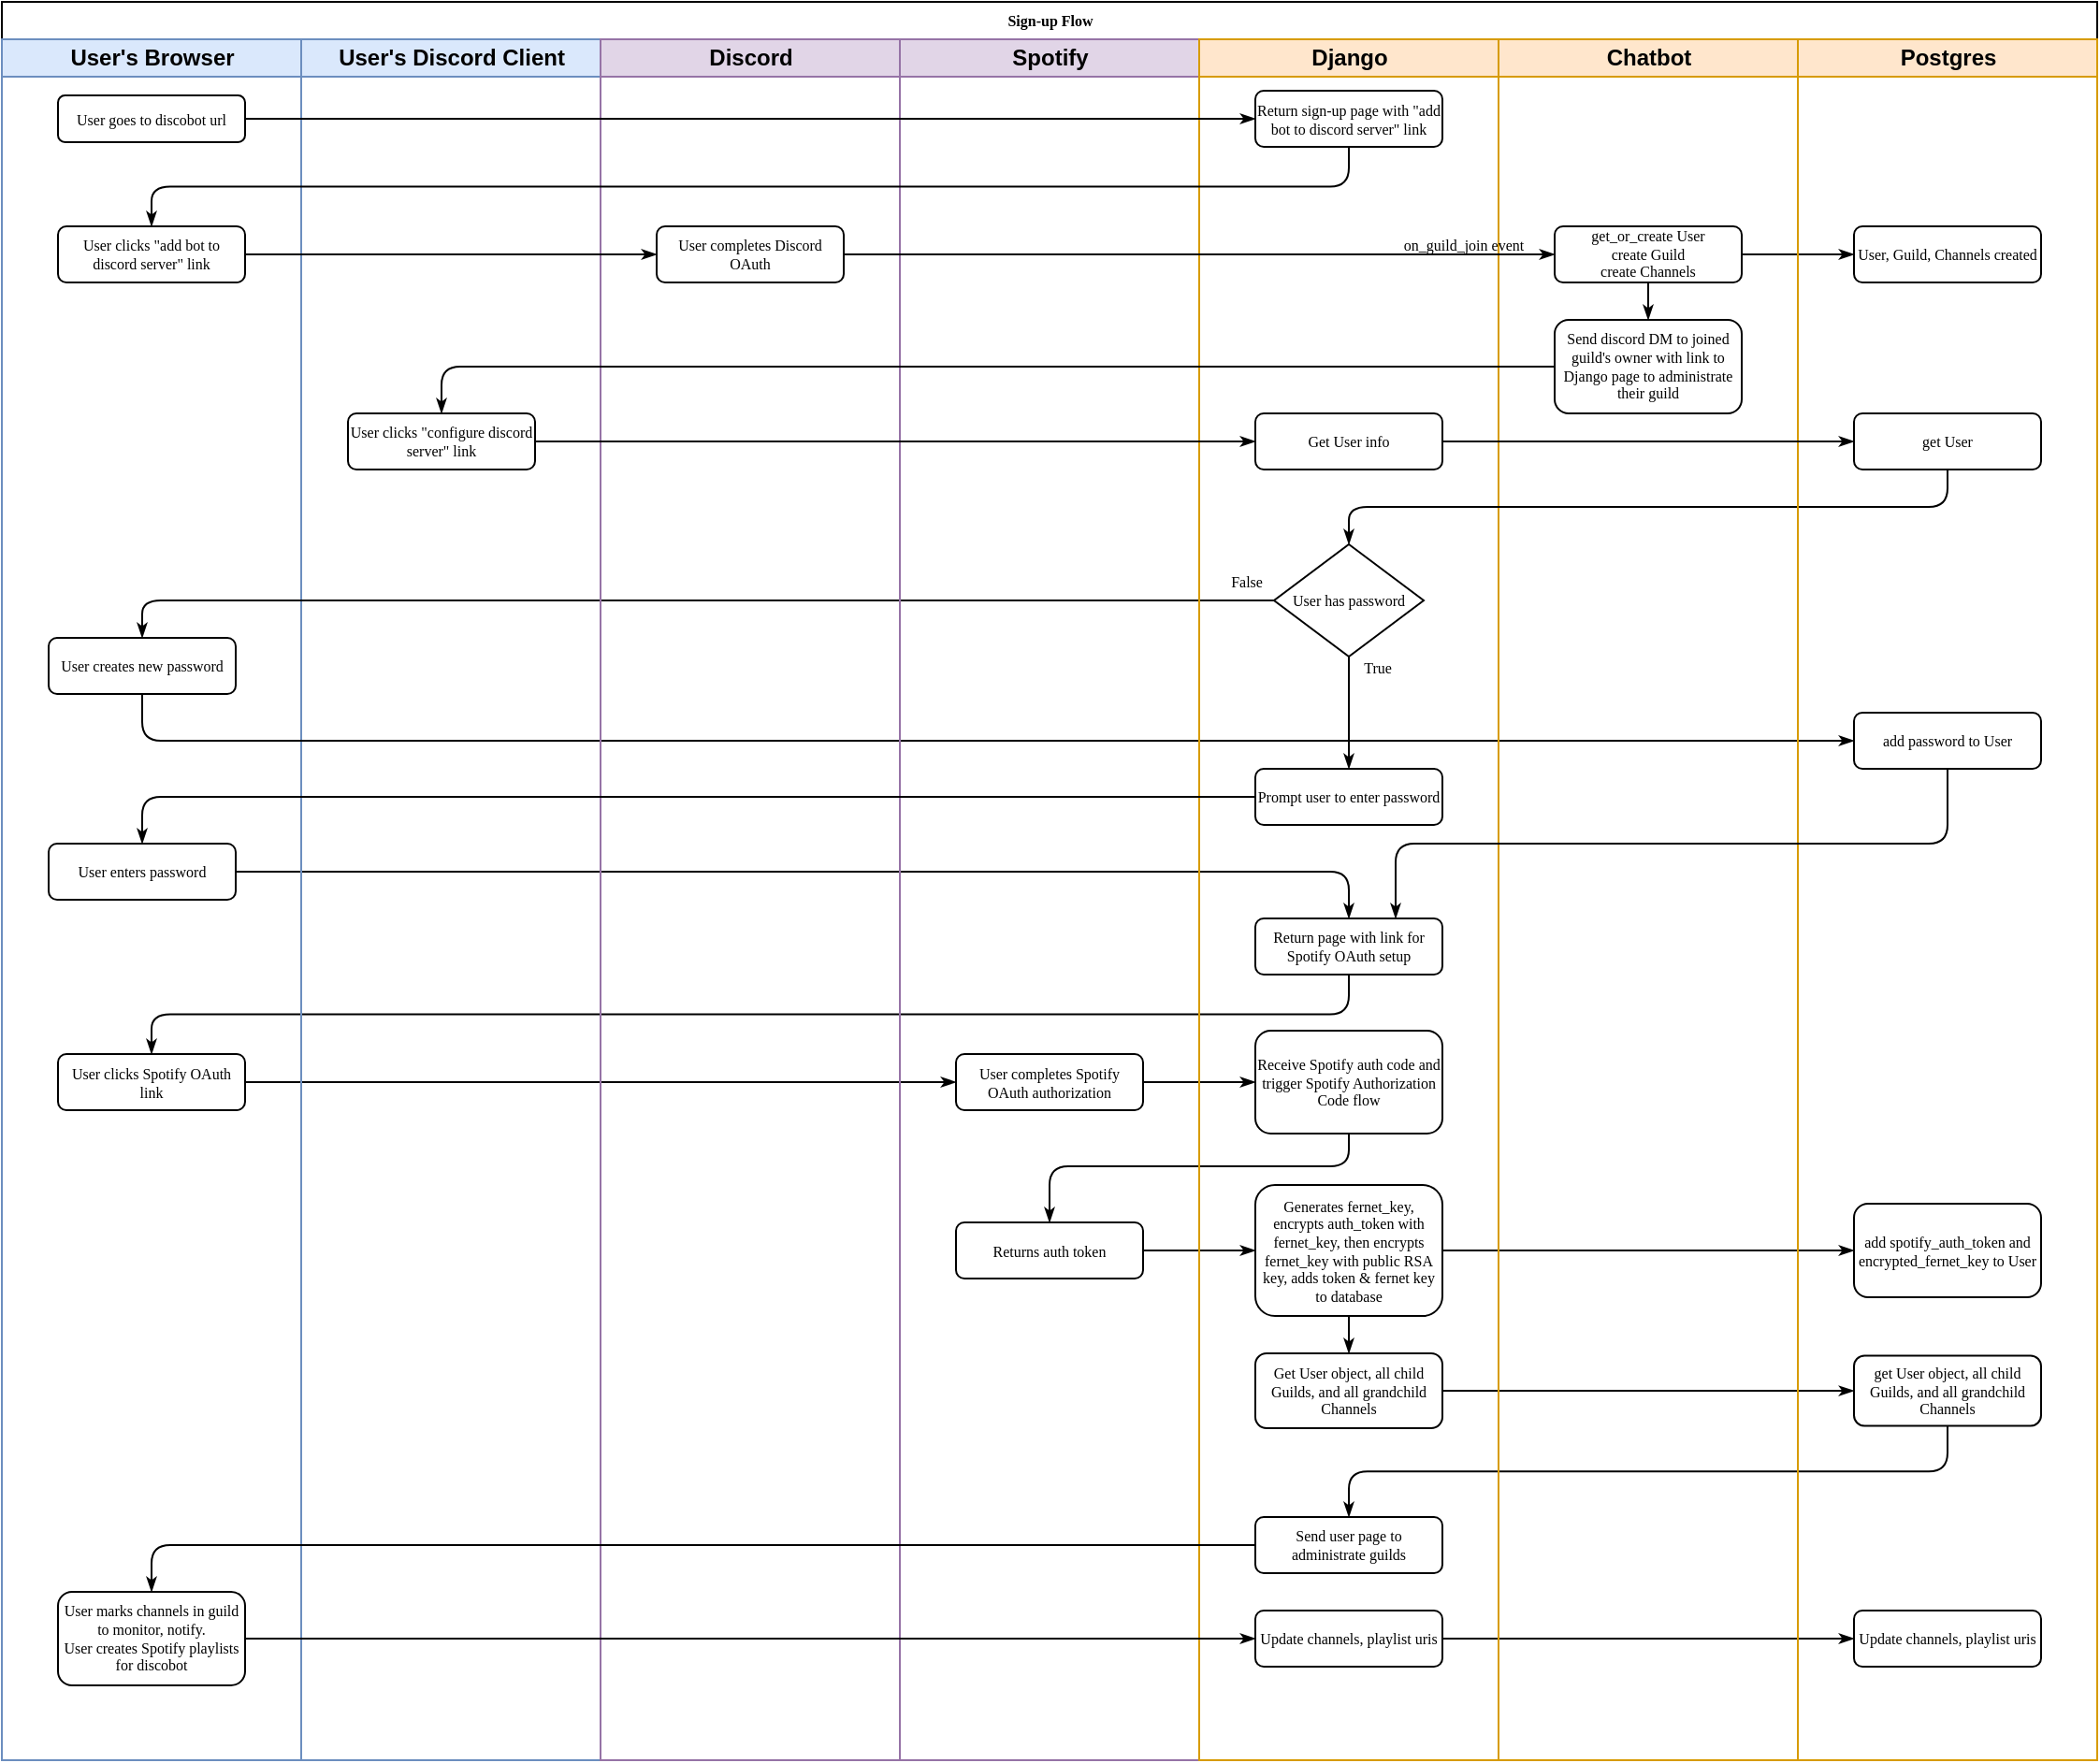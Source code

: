 <mxfile version="14.5.3" type="device"><diagram name="Page-1" id="74e2e168-ea6b-b213-b513-2b3c1d86103e"><mxGraphModel dx="1125" dy="646" grid="1" gridSize="10" guides="1" tooltips="1" connect="1" arrows="1" fold="1" page="1" pageScale="1" pageWidth="1100" pageHeight="850" background="#ffffff" math="0" shadow="0"><root><mxCell id="0"/><mxCell id="1" parent="0"/><mxCell id="77e6c97f196da883-1" value="Sign-up Flow" style="swimlane;html=1;childLayout=stackLayout;startSize=20;rounded=0;shadow=0;labelBackgroundColor=none;strokeWidth=1;fontFamily=Verdana;fontSize=8;align=center;" parent="1" vertex="1"><mxGeometry x="70" y="40" width="1120" height="940" as="geometry"><mxRectangle x="70" y="40" width="90" height="20" as="alternateBounds"/></mxGeometry></mxCell><mxCell id="77e6c97f196da883-2" value="User's Browser" style="swimlane;html=1;startSize=20;fillColor=#dae8fc;strokeColor=#6c8ebf;" parent="77e6c97f196da883-1" vertex="1"><mxGeometry y="20" width="160" height="920" as="geometry"><mxRectangle y="20" width="30" height="730" as="alternateBounds"/></mxGeometry></mxCell><mxCell id="77e6c97f196da883-8" value="User goes to discobot url" style="rounded=1;whiteSpace=wrap;html=1;shadow=0;labelBackgroundColor=none;strokeWidth=1;fontFamily=Verdana;fontSize=8;align=center;" parent="77e6c97f196da883-2" vertex="1"><mxGeometry x="30" y="30" width="100" height="25" as="geometry"/></mxCell><mxCell id="77e6c97f196da883-9" value="User clicks &quot;add bot to discord server&quot; link" style="rounded=1;whiteSpace=wrap;html=1;shadow=0;labelBackgroundColor=none;strokeWidth=1;fontFamily=Verdana;fontSize=8;align=center;" parent="77e6c97f196da883-2" vertex="1"><mxGeometry x="30" y="100" width="100" height="30" as="geometry"/></mxCell><mxCell id="HzL_e4EHVAfI0elsXb6D-20" value="User creates new password" style="rounded=1;whiteSpace=wrap;html=1;shadow=0;labelBackgroundColor=none;strokeWidth=1;fontFamily=Verdana;fontSize=8;align=center;" vertex="1" parent="77e6c97f196da883-2"><mxGeometry x="25" y="320" width="100" height="30" as="geometry"/></mxCell><mxCell id="HzL_e4EHVAfI0elsXb6D-33" value="User clicks Spotify OAuth link" style="rounded=1;whiteSpace=wrap;html=1;shadow=0;labelBackgroundColor=none;strokeWidth=1;fontFamily=Verdana;fontSize=8;align=center;" vertex="1" parent="77e6c97f196da883-2"><mxGeometry x="30" y="542.5" width="100" height="30" as="geometry"/></mxCell><mxCell id="HzL_e4EHVAfI0elsXb6D-49" value="User enters password" style="rounded=1;whiteSpace=wrap;html=1;shadow=0;labelBackgroundColor=none;strokeWidth=1;fontFamily=Verdana;fontSize=8;align=center;" vertex="1" parent="77e6c97f196da883-2"><mxGeometry x="25" y="430" width="100" height="30" as="geometry"/></mxCell><mxCell id="HzL_e4EHVAfI0elsXb6D-62" value="&lt;div&gt;User marks channels in guild to monitor, notify.&lt;/div&gt;&lt;div&gt;User creates Spotify playlists for discobot&lt;/div&gt;" style="rounded=1;whiteSpace=wrap;html=1;shadow=0;labelBackgroundColor=none;strokeWidth=1;fontFamily=Verdana;fontSize=8;align=center;" vertex="1" parent="77e6c97f196da883-2"><mxGeometry x="30" y="830" width="100" height="50" as="geometry"/></mxCell><mxCell id="HzL_e4EHVAfI0elsXb6D-52" style="edgeStyle=orthogonalEdgeStyle;jumpSize=6;orthogonalLoop=1;jettySize=auto;html=1;entryX=0.5;entryY=0;entryDx=0;entryDy=0;labelBackgroundColor=none;startFill=0;startSize=5;endArrow=classicThin;endFill=1;endSize=5;strokeWidth=1;fontFamily=Verdana;fontSize=8;" edge="1" parent="77e6c97f196da883-1" source="HzL_e4EHVAfI0elsXb6D-49" target="HzL_e4EHVAfI0elsXb6D-26"><mxGeometry relative="1" as="geometry"/></mxCell><mxCell id="HzL_e4EHVAfI0elsXb6D-34" style="edgeStyle=orthogonalEdgeStyle;orthogonalLoop=1;jettySize=auto;html=1;exitX=0.5;exitY=1;exitDx=0;exitDy=0;entryX=0.5;entryY=0;entryDx=0;entryDy=0;labelBackgroundColor=none;startFill=0;startSize=5;endArrow=classicThin;endFill=1;endSize=5;strokeWidth=1;fontFamily=Verdana;fontSize=8;jumpSize=6;" edge="1" parent="77e6c97f196da883-1" source="HzL_e4EHVAfI0elsXb6D-26" target="HzL_e4EHVAfI0elsXb6D-33"><mxGeometry relative="1" as="geometry"/></mxCell><mxCell id="HzL_e4EHVAfI0elsXb6D-36" style="edgeStyle=orthogonalEdgeStyle;jumpSize=6;orthogonalLoop=1;jettySize=auto;html=1;entryX=0;entryY=0.5;entryDx=0;entryDy=0;labelBackgroundColor=none;startFill=0;startSize=5;endArrow=classicThin;endFill=1;endSize=5;strokeWidth=1;fontFamily=Verdana;fontSize=8;" edge="1" parent="77e6c97f196da883-1" source="HzL_e4EHVAfI0elsXb6D-33" target="HzL_e4EHVAfI0elsXb6D-35"><mxGeometry relative="1" as="geometry"/></mxCell><mxCell id="HzL_e4EHVAfI0elsXb6D-38" style="edgeStyle=orthogonalEdgeStyle;jumpSize=6;orthogonalLoop=1;jettySize=auto;html=1;entryX=0;entryY=0.5;entryDx=0;entryDy=0;labelBackgroundColor=none;startFill=0;startSize=5;endArrow=classicThin;endFill=1;endSize=5;strokeWidth=1;fontFamily=Verdana;fontSize=8;" edge="1" parent="77e6c97f196da883-1" source="HzL_e4EHVAfI0elsXb6D-35" target="HzL_e4EHVAfI0elsXb6D-37"><mxGeometry relative="1" as="geometry"/></mxCell><mxCell id="HzL_e4EHVAfI0elsXb6D-40" style="edgeStyle=orthogonalEdgeStyle;jumpSize=6;orthogonalLoop=1;jettySize=auto;html=1;entryX=0.5;entryY=0;entryDx=0;entryDy=0;labelBackgroundColor=none;startFill=0;startSize=5;endArrow=classicThin;endFill=1;endSize=5;strokeWidth=1;fontFamily=Verdana;fontSize=8;exitX=0.5;exitY=1;exitDx=0;exitDy=0;" edge="1" parent="77e6c97f196da883-1" source="HzL_e4EHVAfI0elsXb6D-37" target="HzL_e4EHVAfI0elsXb6D-39"><mxGeometry relative="1" as="geometry"><Array as="points"><mxPoint x="720" y="622.5"/><mxPoint x="560" y="622.5"/></Array></mxGeometry></mxCell><mxCell id="HzL_e4EHVAfI0elsXb6D-42" style="edgeStyle=orthogonalEdgeStyle;jumpSize=6;orthogonalLoop=1;jettySize=auto;html=1;entryX=0;entryY=0.5;entryDx=0;entryDy=0;labelBackgroundColor=none;startFill=0;startSize=5;endArrow=classicThin;endFill=1;endSize=5;strokeWidth=1;fontFamily=Verdana;fontSize=8;" edge="1" parent="77e6c97f196da883-1" source="HzL_e4EHVAfI0elsXb6D-39" target="HzL_e4EHVAfI0elsXb6D-41"><mxGeometry relative="1" as="geometry"/></mxCell><mxCell id="HzL_e4EHVAfI0elsXb6D-56" style="edgeStyle=orthogonalEdgeStyle;jumpSize=6;orthogonalLoop=1;jettySize=auto;html=1;labelBackgroundColor=none;startFill=0;startSize=5;endArrow=classicThin;endFill=1;endSize=5;strokeWidth=1;fontFamily=Verdana;fontSize=8;" edge="1" parent="77e6c97f196da883-1" source="HzL_e4EHVAfI0elsXb6D-14" target="HzL_e4EHVAfI0elsXb6D-54"><mxGeometry relative="1" as="geometry"/></mxCell><mxCell id="HzL_e4EHVAfI0elsXb6D-60" style="edgeStyle=orthogonalEdgeStyle;jumpSize=6;orthogonalLoop=1;jettySize=auto;html=1;exitX=0.5;exitY=1;exitDx=0;exitDy=0;entryX=0.5;entryY=0;entryDx=0;entryDy=0;labelBackgroundColor=none;startFill=0;startSize=5;endArrow=classicThin;endFill=1;endSize=5;strokeWidth=1;fontFamily=Verdana;fontSize=8;" edge="1" parent="77e6c97f196da883-1" source="HzL_e4EHVAfI0elsXb6D-54" target="HzL_e4EHVAfI0elsXb6D-61"><mxGeometry relative="1" as="geometry"/></mxCell><mxCell id="HzL_e4EHVAfI0elsXb6D-45" style="edgeStyle=orthogonalEdgeStyle;jumpSize=6;orthogonalLoop=1;jettySize=auto;html=1;entryX=0;entryY=0.5;entryDx=0;entryDy=0;labelBackgroundColor=none;startFill=0;startSize=5;endArrow=classicThin;endFill=1;endSize=5;strokeWidth=1;fontFamily=Verdana;fontSize=8;" edge="1" parent="77e6c97f196da883-1" source="HzL_e4EHVAfI0elsXb6D-41" target="HzL_e4EHVAfI0elsXb6D-43"><mxGeometry relative="1" as="geometry"/></mxCell><mxCell id="77e6c97f196da883-3" value="User's Discord Client" style="swimlane;html=1;startSize=20;fillColor=#dae8fc;strokeColor=#6c8ebf;" parent="77e6c97f196da883-1" vertex="1"><mxGeometry x="160" y="20" width="160" height="920" as="geometry"/></mxCell><mxCell id="HzL_e4EHVAfI0elsXb6D-12" value="User clicks &quot;configure discord server&quot; link" style="rounded=1;whiteSpace=wrap;html=1;shadow=0;labelBackgroundColor=none;strokeWidth=1;fontFamily=Verdana;fontSize=8;align=center;" vertex="1" parent="77e6c97f196da883-3"><mxGeometry x="25" y="200" width="100" height="30" as="geometry"/></mxCell><mxCell id="HzL_e4EHVAfI0elsXb6D-21" style="edgeStyle=orthogonalEdgeStyle;orthogonalLoop=1;jettySize=auto;html=1;labelBackgroundColor=none;startFill=0;startSize=5;endArrow=classicThin;endFill=1;endSize=5;strokeWidth=1;fontFamily=Verdana;fontSize=8;entryX=0.5;entryY=0;entryDx=0;entryDy=0;" edge="1" parent="77e6c97f196da883-1" source="77e6c97f196da883-13" target="HzL_e4EHVAfI0elsXb6D-20"><mxGeometry relative="1" as="geometry"/></mxCell><mxCell id="HzL_e4EHVAfI0elsXb6D-23" value="False" style="edgeLabel;html=1;align=center;verticalAlign=middle;resizable=0;points=[];fontSize=8;fontFamily=Verdana;labelBackgroundColor=none;" vertex="1" connectable="0" parent="HzL_e4EHVAfI0elsXb6D-21"><mxGeometry x="-0.859" relative="1" as="geometry"><mxPoint x="28.33" y="-10" as="offset"/></mxGeometry></mxCell><mxCell id="HzL_e4EHVAfI0elsXb6D-24" style="edgeStyle=orthogonalEdgeStyle;orthogonalLoop=1;jettySize=auto;html=1;entryX=0;entryY=0.5;entryDx=0;entryDy=0;labelBackgroundColor=none;startFill=0;startSize=5;endArrow=classicThin;endFill=1;endSize=5;strokeWidth=1;fontFamily=Verdana;fontSize=8;exitX=0.5;exitY=1;exitDx=0;exitDy=0;" edge="1" parent="77e6c97f196da883-1" source="HzL_e4EHVAfI0elsXb6D-20" target="HzL_e4EHVAfI0elsXb6D-22"><mxGeometry relative="1" as="geometry"/></mxCell><mxCell id="77e6c97f196da883-4" value="Discord" style="swimlane;html=1;startSize=20;fillColor=#e1d5e7;strokeColor=#9673a6;" parent="77e6c97f196da883-1" vertex="1"><mxGeometry x="320" y="20" width="160" height="920" as="geometry"/></mxCell><mxCell id="HzL_e4EHVAfI0elsXb6D-2" value="User completes Discord OAuth" style="rounded=1;whiteSpace=wrap;html=1;shadow=0;labelBackgroundColor=none;strokeWidth=1;fontFamily=Verdana;fontSize=8;align=center;" vertex="1" parent="77e6c97f196da883-4"><mxGeometry x="30" y="100" width="100" height="30" as="geometry"/></mxCell><mxCell id="HzL_e4EHVAfI0elsXb6D-4" style="edgeStyle=orthogonalEdgeStyle;orthogonalLoop=1;jettySize=auto;html=1;labelBackgroundColor=none;startFill=0;startSize=5;endArrow=classicThin;endFill=1;endSize=5;strokeWidth=1;fontFamily=Verdana;fontSize=8;" edge="1" parent="77e6c97f196da883-1" source="77e6c97f196da883-9" target="HzL_e4EHVAfI0elsXb6D-2"><mxGeometry relative="1" as="geometry"/></mxCell><mxCell id="HzL_e4EHVAfI0elsXb6D-27" value="Spotify" style="swimlane;html=1;startSize=20;fillColor=#e1d5e7;strokeColor=#9673a6;" vertex="1" parent="77e6c97f196da883-1"><mxGeometry x="480" y="20" width="160" height="920" as="geometry"/></mxCell><mxCell id="HzL_e4EHVAfI0elsXb6D-35" value="User completes Spotify OAuth authorization" style="rounded=1;whiteSpace=wrap;html=1;shadow=0;labelBackgroundColor=none;strokeWidth=1;fontFamily=Verdana;fontSize=8;align=center;" vertex="1" parent="HzL_e4EHVAfI0elsXb6D-27"><mxGeometry x="30" y="542.5" width="100" height="30" as="geometry"/></mxCell><mxCell id="HzL_e4EHVAfI0elsXb6D-39" value="Returns auth token" style="rounded=1;whiteSpace=wrap;html=1;shadow=0;labelBackgroundColor=none;strokeWidth=1;fontFamily=Verdana;fontSize=8;align=center;" vertex="1" parent="HzL_e4EHVAfI0elsXb6D-27"><mxGeometry x="30" y="632.5" width="100" height="30" as="geometry"/></mxCell><mxCell id="77e6c97f196da883-5" value="Django" style="swimlane;html=1;startSize=20;fillColor=#ffe6cc;strokeColor=#d79b00;" parent="77e6c97f196da883-1" vertex="1"><mxGeometry x="640" y="20" width="160" height="920" as="geometry"/></mxCell><mxCell id="77e6c97f196da883-11" value="Return sign-up page with &quot;add bot to discord server&quot; link" style="rounded=1;whiteSpace=wrap;html=1;shadow=0;labelBackgroundColor=none;strokeWidth=1;fontFamily=Verdana;fontSize=8;align=center;" parent="77e6c97f196da883-5" vertex="1"><mxGeometry x="30" y="27.5" width="100" height="30" as="geometry"/></mxCell><mxCell id="HzL_e4EHVAfI0elsXb6D-29" style="edgeStyle=orthogonalEdgeStyle;orthogonalLoop=1;jettySize=auto;html=1;labelBackgroundColor=none;startFill=0;startSize=5;endArrow=classicThin;endFill=1;endSize=5;strokeWidth=1;fontFamily=Verdana;fontSize=8;entryX=0.5;entryY=0;entryDx=0;entryDy=0;" edge="1" parent="77e6c97f196da883-5" source="77e6c97f196da883-13" target="HzL_e4EHVAfI0elsXb6D-47"><mxGeometry relative="1" as="geometry"><mxPoint x="75" y="360" as="targetPoint"/></mxGeometry></mxCell><mxCell id="HzL_e4EHVAfI0elsXb6D-31" value="True" style="edgeLabel;html=1;align=center;verticalAlign=middle;resizable=0;points=[];fontSize=8;fontFamily=Verdana;" vertex="1" connectable="0" parent="HzL_e4EHVAfI0elsXb6D-29"><mxGeometry x="-0.348" y="1" relative="1" as="geometry"><mxPoint x="14" y="-14.17" as="offset"/></mxGeometry></mxCell><mxCell id="77e6c97f196da883-13" value="&lt;div&gt;User has password&lt;br&gt;&lt;/div&gt;" style="rhombus;whiteSpace=wrap;html=1;rounded=0;shadow=0;labelBackgroundColor=none;strokeWidth=1;fontFamily=Verdana;fontSize=8;align=center;" parent="77e6c97f196da883-5" vertex="1"><mxGeometry x="40" y="270" width="80" height="60" as="geometry"/></mxCell><mxCell id="HzL_e4EHVAfI0elsXb6D-26" value="Return page with link for Spotify OAuth setup" style="rounded=1;whiteSpace=wrap;html=1;shadow=0;labelBackgroundColor=none;strokeWidth=1;fontFamily=Verdana;fontSize=8;align=center;" vertex="1" parent="77e6c97f196da883-5"><mxGeometry x="30" y="470" width="100" height="30" as="geometry"/></mxCell><mxCell id="HzL_e4EHVAfI0elsXb6D-37" value="Receive Spotify auth code and trigger Spotify Authorization Code flow" style="rounded=1;whiteSpace=wrap;html=1;shadow=0;labelBackgroundColor=none;strokeWidth=1;fontFamily=Verdana;fontSize=8;align=center;" vertex="1" parent="77e6c97f196da883-5"><mxGeometry x="30" y="530" width="100" height="55" as="geometry"/></mxCell><mxCell id="HzL_e4EHVAfI0elsXb6D-55" style="edgeStyle=orthogonalEdgeStyle;jumpSize=6;orthogonalLoop=1;jettySize=auto;html=1;entryX=0.5;entryY=0;entryDx=0;entryDy=0;labelBackgroundColor=none;startFill=0;startSize=5;endArrow=classicThin;endFill=1;endSize=5;strokeWidth=1;fontFamily=Verdana;fontSize=8;" edge="1" parent="77e6c97f196da883-5" source="HzL_e4EHVAfI0elsXb6D-41" target="HzL_e4EHVAfI0elsXb6D-14"><mxGeometry relative="1" as="geometry"/></mxCell><mxCell id="HzL_e4EHVAfI0elsXb6D-41" value="Generates fernet_key, encrypts auth_token with fernet_key, then encrypts fernet_key with public RSA key,  adds token &amp;amp; fernet key to database" style="rounded=1;whiteSpace=wrap;html=1;shadow=0;labelBackgroundColor=none;strokeWidth=1;fontFamily=Verdana;fontSize=8;align=center;" vertex="1" parent="77e6c97f196da883-5"><mxGeometry x="30" y="612.5" width="100" height="70" as="geometry"/></mxCell><mxCell id="HzL_e4EHVAfI0elsXb6D-14" value="Get User object, all child Guilds, and all grandchild Channels" style="rounded=1;whiteSpace=wrap;html=1;shadow=0;labelBackgroundColor=none;strokeWidth=1;fontFamily=Verdana;fontSize=8;align=center;" vertex="1" parent="77e6c97f196da883-5"><mxGeometry x="30" y="702.5" width="100" height="40" as="geometry"/></mxCell><mxCell id="HzL_e4EHVAfI0elsXb6D-47" value="Prompt user to enter password" style="rounded=1;whiteSpace=wrap;html=1;shadow=0;labelBackgroundColor=none;strokeWidth=1;fontFamily=Verdana;fontSize=8;align=center;" vertex="1" parent="77e6c97f196da883-5"><mxGeometry x="30" y="390" width="100" height="30" as="geometry"/></mxCell><mxCell id="HzL_e4EHVAfI0elsXb6D-57" value="Get User info" style="rounded=1;whiteSpace=wrap;html=1;shadow=0;labelBackgroundColor=none;strokeWidth=1;fontFamily=Verdana;fontSize=8;align=center;" vertex="1" parent="77e6c97f196da883-5"><mxGeometry x="30" y="200" width="100" height="30" as="geometry"/></mxCell><mxCell id="HzL_e4EHVAfI0elsXb6D-61" value="Send user page to administrate guilds" style="rounded=1;whiteSpace=wrap;html=1;shadow=0;labelBackgroundColor=none;strokeWidth=1;fontFamily=Verdana;fontSize=8;align=center;" vertex="1" parent="77e6c97f196da883-5"><mxGeometry x="30" y="790" width="100" height="30" as="geometry"/></mxCell><mxCell id="HzL_e4EHVAfI0elsXb6D-77" value="Update channels, playlist uris" style="rounded=1;whiteSpace=wrap;html=1;shadow=0;labelBackgroundColor=none;strokeWidth=1;fontFamily=Verdana;fontSize=8;align=center;" vertex="1" parent="77e6c97f196da883-5"><mxGeometry x="30" y="840" width="100" height="30" as="geometry"/></mxCell><mxCell id="HzL_e4EHVAfI0elsXb6D-63" style="edgeStyle=orthogonalEdgeStyle;jumpSize=6;orthogonalLoop=1;jettySize=auto;html=1;entryX=0.5;entryY=0;entryDx=0;entryDy=0;labelBackgroundColor=none;startFill=0;startSize=5;endArrow=classicThin;endFill=1;endSize=5;strokeWidth=1;fontFamily=Verdana;fontSize=8;" edge="1" parent="77e6c97f196da883-1" source="HzL_e4EHVAfI0elsXb6D-61" target="HzL_e4EHVAfI0elsXb6D-62"><mxGeometry relative="1" as="geometry"/></mxCell><mxCell id="HzL_e4EHVAfI0elsXb6D-78" style="edgeStyle=orthogonalEdgeStyle;jumpSize=6;orthogonalLoop=1;jettySize=auto;html=1;entryX=0;entryY=0.5;entryDx=0;entryDy=0;labelBackgroundColor=none;startFill=0;startSize=5;endArrow=classicThin;endFill=1;endSize=5;strokeWidth=1;fontFamily=Verdana;fontSize=8;" edge="1" parent="77e6c97f196da883-1" source="HzL_e4EHVAfI0elsXb6D-62" target="HzL_e4EHVAfI0elsXb6D-77"><mxGeometry relative="1" as="geometry"/></mxCell><mxCell id="HzL_e4EHVAfI0elsXb6D-80" style="edgeStyle=orthogonalEdgeStyle;jumpSize=6;orthogonalLoop=1;jettySize=auto;html=1;labelBackgroundColor=none;startFill=0;startSize=5;endArrow=classicThin;endFill=1;endSize=5;strokeWidth=1;fontFamily=Verdana;fontSize=8;" edge="1" parent="77e6c97f196da883-1" source="HzL_e4EHVAfI0elsXb6D-77" target="HzL_e4EHVAfI0elsXb6D-79"><mxGeometry relative="1" as="geometry"/></mxCell><mxCell id="77e6c97f196da883-6" value="Chatbot" style="swimlane;html=1;startSize=20;fillColor=#ffe6cc;strokeColor=#d79b00;" parent="77e6c97f196da883-1" vertex="1"><mxGeometry x="800" y="20" width="160" height="920" as="geometry"/></mxCell><mxCell id="HzL_e4EHVAfI0elsXb6D-11" style="edgeStyle=orthogonalEdgeStyle;orthogonalLoop=1;jettySize=auto;html=1;entryX=0.5;entryY=0;entryDx=0;entryDy=0;labelBackgroundColor=none;startFill=0;startSize=5;endArrow=classicThin;endFill=1;endSize=5;strokeWidth=1;fontFamily=Verdana;fontSize=8;" edge="1" parent="77e6c97f196da883-6" source="HzL_e4EHVAfI0elsXb6D-5" target="HzL_e4EHVAfI0elsXb6D-10"><mxGeometry relative="1" as="geometry"/></mxCell><mxCell id="HzL_e4EHVAfI0elsXb6D-5" value="&lt;div&gt;get_or_create User&lt;/div&gt;&lt;div&gt;create Guild&lt;/div&gt;&lt;div&gt;create Channels&lt;br&gt;&lt;/div&gt;" style="rounded=1;whiteSpace=wrap;html=1;shadow=0;labelBackgroundColor=none;strokeWidth=1;fontFamily=Verdana;fontSize=8;align=center;" vertex="1" parent="77e6c97f196da883-6"><mxGeometry x="30" y="100" width="100" height="30" as="geometry"/></mxCell><mxCell id="HzL_e4EHVAfI0elsXb6D-10" value="Send discord DM to joined guild's owner with link to Django page to administrate their guild" style="rounded=1;whiteSpace=wrap;html=1;shadow=0;labelBackgroundColor=none;strokeWidth=1;fontFamily=Verdana;fontSize=8;align=center;" vertex="1" parent="77e6c97f196da883-6"><mxGeometry x="30" y="150" width="100" height="50" as="geometry"/></mxCell><mxCell id="77e6c97f196da883-27" style="edgeStyle=orthogonalEdgeStyle;rounded=1;html=1;labelBackgroundColor=none;startArrow=none;startFill=0;startSize=5;endArrow=classicThin;endFill=1;endSize=5;jettySize=auto;orthogonalLoop=1;strokeWidth=1;fontFamily=Verdana;fontSize=8;exitX=0.5;exitY=1;exitDx=0;exitDy=0;entryX=0.5;entryY=0;entryDx=0;entryDy=0;" parent="77e6c97f196da883-1" source="77e6c97f196da883-11" target="77e6c97f196da883-9" edge="1"><mxGeometry relative="1" as="geometry"/></mxCell><mxCell id="77e6c97f196da883-26" style="edgeStyle=orthogonalEdgeStyle;rounded=1;html=1;labelBackgroundColor=none;startArrow=none;startFill=0;startSize=5;endArrow=classicThin;endFill=1;endSize=5;jettySize=auto;orthogonalLoop=1;strokeWidth=1;fontFamily=Verdana;fontSize=8" parent="77e6c97f196da883-1" source="77e6c97f196da883-8" target="77e6c97f196da883-11" edge="1"><mxGeometry relative="1" as="geometry"/></mxCell><mxCell id="HzL_e4EHVAfI0elsXb6D-6" style="edgeStyle=orthogonalEdgeStyle;orthogonalLoop=1;jettySize=auto;html=1;entryX=0;entryY=0.5;entryDx=0;entryDy=0;labelBackgroundColor=none;startFill=0;startSize=5;endArrow=classicThin;endFill=1;endSize=5;strokeWidth=1;fontFamily=Verdana;fontSize=8;exitX=1;exitY=0.5;exitDx=0;exitDy=0;" edge="1" parent="77e6c97f196da883-1" source="HzL_e4EHVAfI0elsXb6D-2" target="HzL_e4EHVAfI0elsXb6D-5"><mxGeometry relative="1" as="geometry"/></mxCell><mxCell id="HzL_e4EHVAfI0elsXb6D-7" value="on_guild_join event" style="edgeLabel;html=1;align=center;verticalAlign=middle;resizable=0;points=[];fontSize=8;fontFamily=Verdana;labelBackgroundColor=none;" vertex="1" connectable="0" parent="HzL_e4EHVAfI0elsXb6D-6"><mxGeometry x="0.266" y="-4" relative="1" as="geometry"><mxPoint x="90" y="-9" as="offset"/></mxGeometry></mxCell><mxCell id="HzL_e4EHVAfI0elsXb6D-13" style="edgeStyle=orthogonalEdgeStyle;orthogonalLoop=1;jettySize=auto;html=1;entryX=0.5;entryY=0;entryDx=0;entryDy=0;labelBackgroundColor=none;startFill=0;startSize=5;endArrow=classicThin;endFill=1;endSize=5;strokeWidth=1;fontFamily=Verdana;fontSize=8;" edge="1" parent="77e6c97f196da883-1" source="HzL_e4EHVAfI0elsXb6D-10" target="HzL_e4EHVAfI0elsXb6D-12"><mxGeometry relative="1" as="geometry"/></mxCell><mxCell id="HzL_e4EHVAfI0elsXb6D-9" style="edgeStyle=orthogonalEdgeStyle;orthogonalLoop=1;jettySize=auto;html=1;entryX=0;entryY=0.5;entryDx=0;entryDy=0;labelBackgroundColor=none;startFill=0;startSize=5;endArrow=classicThin;endFill=1;endSize=5;strokeWidth=1;fontFamily=Verdana;fontSize=8;" edge="1" parent="77e6c97f196da883-1" source="HzL_e4EHVAfI0elsXb6D-5" target="HzL_e4EHVAfI0elsXb6D-8"><mxGeometry relative="1" as="geometry"/></mxCell><mxCell id="HzL_e4EHVAfI0elsXb6D-19" style="edgeStyle=orthogonalEdgeStyle;orthogonalLoop=1;jettySize=auto;html=1;labelBackgroundColor=none;startFill=0;startSize=5;endArrow=classicThin;endFill=1;endSize=5;strokeWidth=1;fontFamily=Verdana;fontSize=8;exitX=0.5;exitY=1;exitDx=0;exitDy=0;" edge="1" parent="77e6c97f196da883-1" source="HzL_e4EHVAfI0elsXb6D-17" target="77e6c97f196da883-13"><mxGeometry relative="1" as="geometry"/></mxCell><mxCell id="77e6c97f196da883-7" value="Postgres" style="swimlane;html=1;startSize=20;fillColor=#ffe6cc;strokeColor=#d79b00;" parent="77e6c97f196da883-1" vertex="1"><mxGeometry x="960" y="20" width="160" height="920" as="geometry"/></mxCell><mxCell id="HzL_e4EHVAfI0elsXb6D-8" value="User, Guild, Channels created " style="rounded=1;whiteSpace=wrap;html=1;shadow=0;labelBackgroundColor=none;strokeWidth=1;fontFamily=Verdana;fontSize=8;align=center;" vertex="1" parent="77e6c97f196da883-7"><mxGeometry x="30" y="100" width="100" height="30" as="geometry"/></mxCell><mxCell id="HzL_e4EHVAfI0elsXb6D-17" value="get User" style="rounded=1;whiteSpace=wrap;html=1;shadow=0;labelBackgroundColor=none;strokeWidth=1;fontFamily=Verdana;fontSize=8;align=center;" vertex="1" parent="77e6c97f196da883-7"><mxGeometry x="30" y="200" width="100" height="30" as="geometry"/></mxCell><mxCell id="HzL_e4EHVAfI0elsXb6D-22" value="add password to User" style="rounded=1;whiteSpace=wrap;html=1;shadow=0;labelBackgroundColor=none;strokeWidth=1;fontFamily=Verdana;fontSize=8;align=center;" vertex="1" parent="77e6c97f196da883-7"><mxGeometry x="30" y="360" width="100" height="30" as="geometry"/></mxCell><mxCell id="HzL_e4EHVAfI0elsXb6D-43" value="add spotify_auth_token and encrypted_fernet_key to User" style="rounded=1;whiteSpace=wrap;html=1;shadow=0;labelBackgroundColor=none;strokeWidth=1;fontFamily=Verdana;fontSize=8;align=center;" vertex="1" parent="77e6c97f196da883-7"><mxGeometry x="30" y="622.5" width="100" height="50" as="geometry"/></mxCell><mxCell id="HzL_e4EHVAfI0elsXb6D-54" value="get User object, all child Guilds, and all grandchild Channels" style="rounded=1;whiteSpace=wrap;html=1;shadow=0;labelBackgroundColor=none;strokeWidth=1;fontFamily=Verdana;fontSize=8;align=center;" vertex="1" parent="77e6c97f196da883-7"><mxGeometry x="30" y="703.75" width="100" height="37.5" as="geometry"/></mxCell><mxCell id="HzL_e4EHVAfI0elsXb6D-79" value="Update channels, playlist uris" style="rounded=1;whiteSpace=wrap;html=1;shadow=0;labelBackgroundColor=none;strokeWidth=1;fontFamily=Verdana;fontSize=8;align=center;" vertex="1" parent="77e6c97f196da883-7"><mxGeometry x="30" y="840" width="100" height="30" as="geometry"/></mxCell><mxCell id="HzL_e4EHVAfI0elsXb6D-51" style="edgeStyle=orthogonalEdgeStyle;jumpSize=6;orthogonalLoop=1;jettySize=auto;html=1;entryX=0.5;entryY=0;entryDx=0;entryDy=0;labelBackgroundColor=none;startFill=0;startSize=5;endArrow=classicThin;endFill=1;endSize=5;strokeWidth=1;fontFamily=Verdana;fontSize=8;exitX=0;exitY=0.5;exitDx=0;exitDy=0;" edge="1" parent="77e6c97f196da883-1" source="HzL_e4EHVAfI0elsXb6D-47" target="HzL_e4EHVAfI0elsXb6D-49"><mxGeometry relative="1" as="geometry"/></mxCell><mxCell id="HzL_e4EHVAfI0elsXb6D-53" style="edgeStyle=orthogonalEdgeStyle;jumpSize=6;orthogonalLoop=1;jettySize=auto;html=1;entryX=0.75;entryY=0;entryDx=0;entryDy=0;labelBackgroundColor=none;startFill=0;startSize=5;endArrow=classicThin;endFill=1;endSize=5;strokeWidth=1;fontFamily=Verdana;fontSize=8;exitX=0.5;exitY=1;exitDx=0;exitDy=0;" edge="1" parent="77e6c97f196da883-1" source="HzL_e4EHVAfI0elsXb6D-22" target="HzL_e4EHVAfI0elsXb6D-26"><mxGeometry relative="1" as="geometry"/></mxCell><mxCell id="HzL_e4EHVAfI0elsXb6D-58" style="edgeStyle=orthogonalEdgeStyle;jumpSize=6;orthogonalLoop=1;jettySize=auto;html=1;entryX=0;entryY=0.5;entryDx=0;entryDy=0;labelBackgroundColor=none;startFill=0;startSize=5;endArrow=classicThin;endFill=1;endSize=5;strokeWidth=1;fontFamily=Verdana;fontSize=8;" edge="1" parent="77e6c97f196da883-1" source="HzL_e4EHVAfI0elsXb6D-12" target="HzL_e4EHVAfI0elsXb6D-57"><mxGeometry relative="1" as="geometry"/></mxCell><mxCell id="HzL_e4EHVAfI0elsXb6D-59" style="edgeStyle=orthogonalEdgeStyle;jumpSize=6;orthogonalLoop=1;jettySize=auto;html=1;labelBackgroundColor=none;startFill=0;startSize=5;endArrow=classicThin;endFill=1;endSize=5;strokeWidth=1;fontFamily=Verdana;fontSize=8;" edge="1" parent="77e6c97f196da883-1" source="HzL_e4EHVAfI0elsXb6D-57" target="HzL_e4EHVAfI0elsXb6D-17"><mxGeometry relative="1" as="geometry"/></mxCell></root></mxGraphModel></diagram></mxfile>